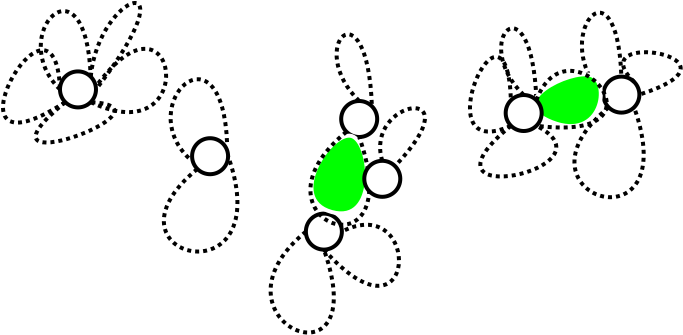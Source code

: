 <?xml version="1.0" encoding="UTF-8"?>
<dia:diagram xmlns:dia="http://www.lysator.liu.se/~alla/dia/">
  <dia:layer name="Background" visible="true" active="true">
    <dia:object type="Standard - Ellipse" version="0" id="O0">
      <dia:attribute name="obj_pos">
        <dia:point val="32.21,17.23"/>
      </dia:attribute>
      <dia:attribute name="obj_bb">
        <dia:rectangle val="32.11,17.13;34.11,19.13"/>
      </dia:attribute>
      <dia:attribute name="elem_corner">
        <dia:point val="32.21,17.23"/>
      </dia:attribute>
      <dia:attribute name="elem_width">
        <dia:real val="1.8"/>
      </dia:attribute>
      <dia:attribute name="elem_height">
        <dia:real val="1.8"/>
      </dia:attribute>
      <dia:attribute name="border_width">
        <dia:real val="0.2"/>
      </dia:attribute>
      <dia:attribute name="aspect">
        <dia:enum val="2"/>
      </dia:attribute>
    </dia:object>
    <dia:object type="Standard - Ellipse" version="0" id="O1">
      <dia:attribute name="obj_pos">
        <dia:point val="19.915,10.12"/>
      </dia:attribute>
      <dia:attribute name="obj_bb">
        <dia:rectangle val="19.815,10.02;21.815,12.02"/>
      </dia:attribute>
      <dia:attribute name="elem_corner">
        <dia:point val="19.915,10.12"/>
      </dia:attribute>
      <dia:attribute name="elem_width">
        <dia:real val="1.8"/>
      </dia:attribute>
      <dia:attribute name="elem_height">
        <dia:real val="1.8"/>
      </dia:attribute>
      <dia:attribute name="border_width">
        <dia:real val="0.2"/>
      </dia:attribute>
      <dia:attribute name="aspect">
        <dia:enum val="2"/>
      </dia:attribute>
    </dia:object>
    <dia:object type="Standard - Ellipse" version="0" id="O2">
      <dia:attribute name="obj_pos">
        <dia:point val="26.52,13.46"/>
      </dia:attribute>
      <dia:attribute name="obj_bb">
        <dia:rectangle val="26.42,13.36;28.42,15.36"/>
      </dia:attribute>
      <dia:attribute name="elem_corner">
        <dia:point val="26.52,13.46"/>
      </dia:attribute>
      <dia:attribute name="elem_width">
        <dia:real val="1.8"/>
      </dia:attribute>
      <dia:attribute name="elem_height">
        <dia:real val="1.8"/>
      </dia:attribute>
      <dia:attribute name="border_width">
        <dia:real val="0.2"/>
      </dia:attribute>
      <dia:attribute name="aspect">
        <dia:enum val="2"/>
      </dia:attribute>
    </dia:object>
    <dia:object type="Standard - Ellipse" version="0" id="O3">
      <dia:attribute name="obj_pos">
        <dia:point val="33.975,11.6"/>
      </dia:attribute>
      <dia:attribute name="obj_bb">
        <dia:rectangle val="33.875,11.5;35.875,13.5"/>
      </dia:attribute>
      <dia:attribute name="elem_corner">
        <dia:point val="33.975,11.6"/>
      </dia:attribute>
      <dia:attribute name="elem_width">
        <dia:real val="1.8"/>
      </dia:attribute>
      <dia:attribute name="elem_height">
        <dia:real val="1.8"/>
      </dia:attribute>
      <dia:attribute name="border_width">
        <dia:real val="0.2"/>
      </dia:attribute>
      <dia:attribute name="aspect">
        <dia:enum val="2"/>
      </dia:attribute>
    </dia:object>
    <dia:object type="Standard - Ellipse" version="0" id="O4">
      <dia:attribute name="obj_pos">
        <dia:point val="47.085,10.38"/>
      </dia:attribute>
      <dia:attribute name="obj_bb">
        <dia:rectangle val="46.985,10.28;48.985,12.28"/>
      </dia:attribute>
      <dia:attribute name="elem_corner">
        <dia:point val="47.085,10.38"/>
      </dia:attribute>
      <dia:attribute name="elem_width">
        <dia:real val="1.8"/>
      </dia:attribute>
      <dia:attribute name="elem_height">
        <dia:real val="1.8"/>
      </dia:attribute>
      <dia:attribute name="border_width">
        <dia:real val="0.2"/>
      </dia:attribute>
      <dia:attribute name="aspect">
        <dia:enum val="2"/>
      </dia:attribute>
    </dia:object>
    <dia:object type="Standard - Beziergon" version="0" id="O5">
      <dia:attribute name="obj_pos">
        <dia:point val="33.5,17.15"/>
      </dia:attribute>
      <dia:attribute name="obj_bb">
        <dia:rectangle val="32.389,13.232;35.368,17.319"/>
      </dia:attribute>
      <dia:attribute name="bez_points">
        <dia:point val="33.5,17.15"/>
        <dia:point val="35.85,17.8"/>
        <dia:point val="35.5,13.65"/>
        <dia:point val="34.5,13.35"/>
        <dia:point val="33.5,13.05"/>
        <dia:point val="31.15,16.5"/>
      </dia:attribute>
      <dia:attribute name="corner_types">
        <dia:enum val="27446144"/>
        <dia:enum val="0"/>
        <dia:enum val="0"/>
      </dia:attribute>
      <dia:attribute name="line_color">
        <dia:color val="#ffffff"/>
      </dia:attribute>
      <dia:attribute name="line_width">
        <dia:real val="0.2"/>
      </dia:attribute>
      <dia:attribute name="inner_color">
        <dia:color val="#00ff00"/>
      </dia:attribute>
      <dia:attribute name="show_background">
        <dia:boolean val="true"/>
      </dia:attribute>
    </dia:object>
    <dia:object type="Standard - BezierLine" version="0" id="O6">
      <dia:attribute name="obj_pos">
        <dia:point val="47.349,11.916"/>
      </dia:attribute>
      <dia:attribute name="obj_bb">
        <dia:rectangle val="45.538,11.776;49.201,16.51"/>
      </dia:attribute>
      <dia:attribute name="bez_points">
        <dia:point val="47.349,11.916"/>
        <dia:point val="41.964,16.336"/>
        <dia:point val="51.25,19.3"/>
        <dia:point val="48.621,11.916"/>
      </dia:attribute>
      <dia:attribute name="corner_types">
        <dia:enum val="0"/>
        <dia:enum val="0"/>
      </dia:attribute>
      <dia:attribute name="line_width">
        <dia:real val="0.2"/>
      </dia:attribute>
      <dia:attribute name="line_style">
        <dia:enum val="4"/>
      </dia:attribute>
      <dia:attribute name="dashlength">
        <dia:real val="2"/>
      </dia:attribute>
      <dia:connections>
        <dia:connection handle="0" to="O4" connection="5"/>
        <dia:connection handle="3" to="O4" connection="7"/>
      </dia:connections>
    </dia:object>
    <dia:object type="Standard - BezierLine" version="0" id="O7">
      <dia:attribute name="obj_pos">
        <dia:point val="42.464,12.836"/>
      </dia:attribute>
      <dia:attribute name="obj_bb">
        <dia:rectangle val="40.831,12.696;44.831,15.474"/>
      </dia:attribute>
      <dia:attribute name="bez_points">
        <dia:point val="42.464,12.836"/>
        <dia:point val="37.079,17.256"/>
        <dia:point val="47.95,15"/>
        <dia:point val="43.736,12.836"/>
      </dia:attribute>
      <dia:attribute name="corner_types">
        <dia:enum val="0"/>
        <dia:enum val="0"/>
      </dia:attribute>
      <dia:attribute name="line_width">
        <dia:real val="0.2"/>
      </dia:attribute>
      <dia:attribute name="line_style">
        <dia:enum val="4"/>
      </dia:attribute>
      <dia:attribute name="dashlength">
        <dia:real val="2"/>
      </dia:attribute>
      <dia:connections>
        <dia:connection handle="0" to="O26" connection="5"/>
        <dia:connection handle="3" to="O26" connection="7"/>
      </dia:connections>
    </dia:object>
    <dia:object type="Standard - BezierLine" version="0" id="O8">
      <dia:attribute name="obj_pos">
        <dia:point val="32.21,18.13"/>
      </dia:attribute>
      <dia:attribute name="obj_bb">
        <dia:rectangle val="30.346,17.989;33.707,23.277"/>
      </dia:attribute>
      <dia:attribute name="bez_points">
        <dia:point val="32.21,18.13"/>
        <dia:point val="26.825,22.55"/>
        <dia:point val="35.739,26.414"/>
        <dia:point val="33.11,19.03"/>
      </dia:attribute>
      <dia:attribute name="corner_types">
        <dia:enum val="0"/>
        <dia:enum val="0"/>
      </dia:attribute>
      <dia:attribute name="line_width">
        <dia:real val="0.2"/>
      </dia:attribute>
      <dia:attribute name="line_style">
        <dia:enum val="4"/>
      </dia:attribute>
      <dia:attribute name="dashlength">
        <dia:real val="2"/>
      </dia:attribute>
      <dia:connections>
        <dia:connection handle="0" to="O0" connection="3"/>
        <dia:connection handle="3" to="O0" connection="6"/>
      </dia:connections>
    </dia:object>
    <dia:object type="Standard - BezierLine" version="0" id="O9">
      <dia:attribute name="obj_pos">
        <dia:point val="34.239,13.136"/>
      </dia:attribute>
      <dia:attribute name="obj_bb">
        <dia:rectangle val="32.336,12.996;35.485,17.888"/>
      </dia:attribute>
      <dia:attribute name="bez_points">
        <dia:point val="34.239,13.136"/>
        <dia:point val="28.854,17.556"/>
        <dia:point val="37.504,20.784"/>
        <dia:point val="34.875,13.4"/>
      </dia:attribute>
      <dia:attribute name="corner_types">
        <dia:enum val="0"/>
        <dia:enum val="0"/>
      </dia:attribute>
      <dia:attribute name="line_width">
        <dia:real val="0.2"/>
      </dia:attribute>
      <dia:attribute name="line_style">
        <dia:enum val="4"/>
      </dia:attribute>
      <dia:attribute name="dashlength">
        <dia:real val="2"/>
      </dia:attribute>
      <dia:connections>
        <dia:connection handle="0" to="O3" connection="5"/>
        <dia:connection handle="3" to="O3" connection="6"/>
      </dia:connections>
    </dia:object>
    <dia:object type="Standard - BezierLine" version="0" id="O10">
      <dia:attribute name="obj_pos">
        <dia:point val="20.179,11.656"/>
      </dia:attribute>
      <dia:attribute name="obj_bb">
        <dia:rectangle val="18.599,11.516;22.738,13.776"/>
      </dia:attribute>
      <dia:attribute name="bez_points">
        <dia:point val="20.179,11.656"/>
        <dia:point val="14.794,16.076"/>
        <dia:point val="26.2,11.9"/>
        <dia:point val="21.451,11.656"/>
      </dia:attribute>
      <dia:attribute name="corner_types">
        <dia:enum val="0"/>
        <dia:enum val="0"/>
      </dia:attribute>
      <dia:attribute name="line_width">
        <dia:real val="0.2"/>
      </dia:attribute>
      <dia:attribute name="line_style">
        <dia:enum val="4"/>
      </dia:attribute>
      <dia:attribute name="dashlength">
        <dia:real val="2"/>
      </dia:attribute>
      <dia:connections>
        <dia:connection handle="0" to="O1" connection="5"/>
        <dia:connection handle="3" to="O1" connection="7"/>
      </dia:connections>
    </dia:object>
    <dia:object type="Standard - BezierLine" version="0" id="O11">
      <dia:attribute name="obj_pos">
        <dia:point val="26.784,14.996"/>
      </dia:attribute>
      <dia:attribute name="obj_bb">
        <dia:rectangle val="25.008,14.232;28.888,19.227"/>
      </dia:attribute>
      <dia:attribute name="bez_points">
        <dia:point val="26.784,14.996"/>
        <dia:point val="21.399,19.416"/>
        <dia:point val="30.949,21.744"/>
        <dia:point val="28.32,14.36"/>
      </dia:attribute>
      <dia:attribute name="corner_types">
        <dia:enum val="0"/>
        <dia:enum val="0"/>
      </dia:attribute>
      <dia:attribute name="line_width">
        <dia:real val="0.2"/>
      </dia:attribute>
      <dia:attribute name="line_style">
        <dia:enum val="4"/>
      </dia:attribute>
      <dia:attribute name="dashlength">
        <dia:real val="2"/>
      </dia:attribute>
      <dia:connections>
        <dia:connection handle="0" to="O2" connection="5"/>
        <dia:connection handle="3" to="O2" connection="4"/>
      </dia:connections>
    </dia:object>
    <dia:object type="Standard - BezierLine" version="0" id="O12">
      <dia:attribute name="obj_pos">
        <dia:point val="34.875,11.6"/>
      </dia:attribute>
      <dia:attribute name="obj_bb">
        <dia:rectangle val="33.646,8.164;35.615,11.967"/>
      </dia:attribute>
      <dia:attribute name="bez_points">
        <dia:point val="34.875,11.6"/>
        <dia:point val="32.1,8.9"/>
        <dia:point val="35.286,5.564"/>
        <dia:point val="35.511,11.864"/>
      </dia:attribute>
      <dia:attribute name="corner_types">
        <dia:enum val="0"/>
        <dia:enum val="0"/>
      </dia:attribute>
      <dia:attribute name="line_width">
        <dia:real val="0.2"/>
      </dia:attribute>
      <dia:attribute name="line_style">
        <dia:enum val="4"/>
      </dia:attribute>
      <dia:attribute name="dashlength">
        <dia:real val="2"/>
      </dia:attribute>
      <dia:connections>
        <dia:connection handle="0" to="O3" connection="1"/>
        <dia:connection handle="3" to="O3" connection="2"/>
      </dia:connections>
    </dia:object>
    <dia:object type="Standard - BezierLine" version="0" id="O13">
      <dia:attribute name="obj_pos">
        <dia:point val="43.1,11.3"/>
      </dia:attribute>
      <dia:attribute name="obj_bb">
        <dia:rectangle val="41.871,7.864;43.84,11.667"/>
      </dia:attribute>
      <dia:attribute name="bez_points">
        <dia:point val="43.1,11.3"/>
        <dia:point val="40.325,8.6"/>
        <dia:point val="43.511,5.264"/>
        <dia:point val="43.736,11.564"/>
      </dia:attribute>
      <dia:attribute name="corner_types">
        <dia:enum val="0"/>
        <dia:enum val="0"/>
      </dia:attribute>
      <dia:attribute name="line_width">
        <dia:real val="0.2"/>
      </dia:attribute>
      <dia:attribute name="line_style">
        <dia:enum val="4"/>
      </dia:attribute>
      <dia:attribute name="dashlength">
        <dia:real val="2"/>
      </dia:attribute>
      <dia:connections>
        <dia:connection handle="0" to="O26" connection="1"/>
        <dia:connection handle="3" to="O26" connection="2"/>
      </dia:connections>
    </dia:object>
    <dia:object type="Standard - BezierLine" version="0" id="O14">
      <dia:attribute name="obj_pos">
        <dia:point val="26.35,14.45"/>
      </dia:attribute>
      <dia:attribute name="obj_bb">
        <dia:rectangle val="25.346,10.41;28.379,14.591"/>
      </dia:attribute>
      <dia:attribute name="bez_points">
        <dia:point val="26.35,14.45"/>
        <dia:point val="23.575,11.75"/>
        <dia:point val="28.05,7.48"/>
        <dia:point val="28.275,13.78"/>
      </dia:attribute>
      <dia:attribute name="corner_types">
        <dia:enum val="0"/>
        <dia:enum val="0"/>
      </dia:attribute>
      <dia:attribute name="line_width">
        <dia:real val="0.2"/>
      </dia:attribute>
      <dia:attribute name="line_style">
        <dia:enum val="4"/>
      </dia:attribute>
      <dia:attribute name="dashlength">
        <dia:real val="2"/>
      </dia:attribute>
    </dia:object>
    <dia:object type="Standard - BezierLine" version="0" id="O15">
      <dia:attribute name="obj_pos">
        <dia:point val="19.915,11.02"/>
      </dia:attribute>
      <dia:attribute name="obj_bb">
        <dia:rectangle val="18.853,7.003;21.555,11.161"/>
      </dia:attribute>
      <dia:attribute name="bez_points">
        <dia:point val="19.915,11.02"/>
        <dia:point val="17.14,8.32"/>
        <dia:point val="21.226,4.084"/>
        <dia:point val="21.451,10.384"/>
      </dia:attribute>
      <dia:attribute name="corner_types">
        <dia:enum val="0"/>
        <dia:enum val="0"/>
      </dia:attribute>
      <dia:attribute name="line_width">
        <dia:real val="0.2"/>
      </dia:attribute>
      <dia:attribute name="line_style">
        <dia:enum val="4"/>
      </dia:attribute>
      <dia:attribute name="dashlength">
        <dia:real val="2"/>
      </dia:attribute>
      <dia:connections>
        <dia:connection handle="0" to="O1" connection="3"/>
        <dia:connection handle="3" to="O1" connection="2"/>
      </dia:connections>
    </dia:object>
    <dia:object type="Standard - BezierLine" version="0" id="O16">
      <dia:attribute name="obj_pos">
        <dia:point val="47.085,11.28"/>
      </dia:attribute>
      <dia:attribute name="obj_bb">
        <dia:rectangle val="45.91,7.084;48.089,11.421"/>
      </dia:attribute>
      <dia:attribute name="bez_points">
        <dia:point val="47.085,11.28"/>
        <dia:point val="44.31,8.58"/>
        <dia:point val="47.76,4.08"/>
        <dia:point val="47.985,10.38"/>
      </dia:attribute>
      <dia:attribute name="corner_types">
        <dia:enum val="0"/>
        <dia:enum val="0"/>
      </dia:attribute>
      <dia:attribute name="line_width">
        <dia:real val="0.2"/>
      </dia:attribute>
      <dia:attribute name="line_style">
        <dia:enum val="4"/>
      </dia:attribute>
      <dia:attribute name="dashlength">
        <dia:real val="2"/>
      </dia:attribute>
      <dia:connections>
        <dia:connection handle="0" to="O4" connection="3"/>
        <dia:connection handle="3" to="O4" connection="1"/>
      </dia:connections>
    </dia:object>
    <dia:object type="Standard - BezierLine" version="0" id="O17">
      <dia:attribute name="obj_pos">
        <dia:point val="33.11,19.03"/>
      </dia:attribute>
      <dia:attribute name="obj_bb">
        <dia:rectangle val="32.969,17.688;36.965,20.941"/>
      </dia:attribute>
      <dia:attribute name="bez_points">
        <dia:point val="33.11,19.03"/>
        <dia:point val="37.85,24.35"/>
        <dia:point val="38.05,16.05"/>
        <dia:point val="34.01,18.13"/>
      </dia:attribute>
      <dia:attribute name="corner_types">
        <dia:enum val="0"/>
        <dia:enum val="0"/>
      </dia:attribute>
      <dia:attribute name="line_width">
        <dia:real val="0.2"/>
      </dia:attribute>
      <dia:attribute name="line_style">
        <dia:enum val="4"/>
      </dia:attribute>
      <dia:attribute name="dashlength">
        <dia:real val="2"/>
      </dia:attribute>
      <dia:connections>
        <dia:connection handle="0" to="O0" connection="6"/>
        <dia:connection handle="3" to="O0" connection="4"/>
      </dia:connections>
    </dia:object>
    <dia:object type="Standard - BezierLine" version="0" id="O18">
      <dia:attribute name="obj_pos">
        <dia:point val="36.03,14.59"/>
      </dia:attribute>
      <dia:attribute name="obj_bb">
        <dia:rectangle val="35.821,11.857;38.263,14.995"/>
      </dia:attribute>
      <dia:attribute name="bez_points">
        <dia:point val="36.03,14.59"/>
        <dia:point val="35.08,11.54"/>
        <dia:point val="40.75,10.55"/>
        <dia:point val="36.666,14.854"/>
      </dia:attribute>
      <dia:attribute name="corner_types">
        <dia:enum val="0"/>
        <dia:enum val="0"/>
      </dia:attribute>
      <dia:attribute name="line_width">
        <dia:real val="0.2"/>
      </dia:attribute>
      <dia:attribute name="line_style">
        <dia:enum val="4"/>
      </dia:attribute>
      <dia:attribute name="dashlength">
        <dia:real val="2"/>
      </dia:attribute>
      <dia:connections>
        <dia:connection handle="0" to="O27" connection="1"/>
        <dia:connection handle="3" to="O27" connection="2"/>
      </dia:connections>
    </dia:object>
    <dia:object type="Standard - BezierLine" version="0" id="O19">
      <dia:attribute name="obj_pos">
        <dia:point val="48.621,10.644"/>
      </dia:attribute>
      <dia:attribute name="obj_bb">
        <dia:rectangle val="47.972,9.06;51.051,11.406"/>
      </dia:attribute>
      <dia:attribute name="bez_points">
        <dia:point val="48.621,10.644"/>
        <dia:point val="45.846,7.944"/>
        <dia:point val="54.8,9.4"/>
        <dia:point val="48.885,11.28"/>
      </dia:attribute>
      <dia:attribute name="corner_types">
        <dia:enum val="0"/>
        <dia:enum val="0"/>
      </dia:attribute>
      <dia:attribute name="line_width">
        <dia:real val="0.2"/>
      </dia:attribute>
      <dia:attribute name="line_style">
        <dia:enum val="4"/>
      </dia:attribute>
      <dia:attribute name="dashlength">
        <dia:real val="2"/>
      </dia:attribute>
      <dia:connections>
        <dia:connection handle="0" to="O4" connection="2"/>
        <dia:connection handle="3" to="O4" connection="4"/>
      </dia:connections>
    </dia:object>
    <dia:object type="Standard - BezierLine" version="0" id="O20">
      <dia:attribute name="obj_pos">
        <dia:point val="20.179,11.656"/>
      </dia:attribute>
      <dia:attribute name="obj_bb">
        <dia:rectangle val="16.965,8.959;20.317,12.78"/>
      </dia:attribute>
      <dia:attribute name="bez_points">
        <dia:point val="20.179,11.656"/>
        <dia:point val="13.45,16"/>
        <dia:point val="19.69,4.72"/>
        <dia:point val="19.915,11.02"/>
      </dia:attribute>
      <dia:attribute name="corner_types">
        <dia:enum val="0"/>
        <dia:enum val="0"/>
      </dia:attribute>
      <dia:attribute name="line_width">
        <dia:real val="0.2"/>
      </dia:attribute>
      <dia:attribute name="line_style">
        <dia:enum val="4"/>
      </dia:attribute>
      <dia:attribute name="dashlength">
        <dia:real val="2"/>
      </dia:attribute>
      <dia:connections>
        <dia:connection handle="0" to="O1" connection="5"/>
        <dia:connection handle="3" to="O1" connection="3"/>
      </dia:connections>
    </dia:object>
    <dia:object type="Standard - BezierLine" version="0" id="O21">
      <dia:attribute name="obj_pos">
        <dia:point val="42.464,12.836"/>
      </dia:attribute>
      <dia:attribute name="obj_bb">
        <dia:rectangle val="40.313,9.293;42.596,13.229"/>
      </dia:attribute>
      <dia:attribute name="bez_points">
        <dia:point val="42.464,12.836"/>
        <dia:point val="37.964,14.886"/>
        <dia:point val="42.239,5.264"/>
        <dia:point val="42.464,11.564"/>
      </dia:attribute>
      <dia:attribute name="corner_types">
        <dia:enum val="0"/>
        <dia:enum val="0"/>
      </dia:attribute>
      <dia:attribute name="line_width">
        <dia:real val="0.2"/>
      </dia:attribute>
      <dia:attribute name="line_style">
        <dia:enum val="4"/>
      </dia:attribute>
      <dia:attribute name="dashlength">
        <dia:real val="2"/>
      </dia:attribute>
      <dia:connections>
        <dia:connection handle="0" to="O26" connection="5"/>
        <dia:connection handle="3" to="O26" connection="0"/>
      </dia:connections>
    </dia:object>
    <dia:object type="Standard - BezierLine" version="0" id="O22">
      <dia:attribute name="obj_pos">
        <dia:point val="21.451,11.656"/>
      </dia:attribute>
      <dia:attribute name="obj_bb">
        <dia:rectangle val="21.318,8.891;25.323,12.257"/>
      </dia:attribute>
      <dia:attribute name="bez_points">
        <dia:point val="21.451,11.656"/>
        <dia:point val="27.001,14.306"/>
        <dia:point val="25.838,5.302"/>
        <dia:point val="21.758,10.812"/>
      </dia:attribute>
      <dia:attribute name="corner_types">
        <dia:enum val="0"/>
        <dia:enum val="0"/>
      </dia:attribute>
      <dia:attribute name="line_width">
        <dia:real val="0.2"/>
      </dia:attribute>
      <dia:attribute name="line_style">
        <dia:enum val="4"/>
      </dia:attribute>
      <dia:attribute name="dashlength">
        <dia:real val="2"/>
      </dia:attribute>
      <dia:connections>
        <dia:connection handle="0" to="O1" connection="7"/>
      </dia:connections>
    </dia:object>
    <dia:object type="Standard - BezierLine" version="0" id="O23">
      <dia:attribute name="obj_pos">
        <dia:point val="21.451,10.384"/>
      </dia:attribute>
      <dia:attribute name="obj_bb">
        <dia:rectangle val="21.343,6.599;24.029,11.16"/>
      </dia:attribute>
      <dia:attribute name="bez_points">
        <dia:point val="21.451,10.384"/>
        <dia:point val="21.85,6.15"/>
        <dia:point val="26.65,4.6"/>
        <dia:point val="21.715,11.02"/>
      </dia:attribute>
      <dia:attribute name="corner_types">
        <dia:enum val="0"/>
        <dia:enum val="0"/>
      </dia:attribute>
      <dia:attribute name="line_width">
        <dia:real val="0.2"/>
      </dia:attribute>
      <dia:attribute name="line_style">
        <dia:enum val="4"/>
      </dia:attribute>
      <dia:attribute name="dashlength">
        <dia:real val="2"/>
      </dia:attribute>
      <dia:connections>
        <dia:connection handle="0" to="O1" connection="2"/>
        <dia:connection handle="3" to="O1" connection="4"/>
      </dia:connections>
    </dia:object>
    <dia:object type="Standard - Beziergon" version="0" id="O24">
      <dia:attribute name="obj_pos">
        <dia:point val="44.516,12.658"/>
      </dia:attribute>
      <dia:attribute name="obj_bb">
        <dia:rectangle val="43.508,10.164;47.056,12.956"/>
      </dia:attribute>
      <dia:attribute name="bez_points">
        <dia:point val="44.516,12.658"/>
        <dia:point val="47.05,13.65"/>
        <dia:point val="47.45,10.6"/>
        <dia:point val="46.45,10.3"/>
        <dia:point val="45.45,10"/>
        <dia:point val="41.982,11.667"/>
      </dia:attribute>
      <dia:attribute name="corner_types">
        <dia:enum val="27446144"/>
        <dia:enum val="0"/>
        <dia:enum val="0"/>
      </dia:attribute>
      <dia:attribute name="line_color">
        <dia:color val="#ffffff"/>
      </dia:attribute>
      <dia:attribute name="line_width">
        <dia:real val="0.2"/>
      </dia:attribute>
      <dia:attribute name="inner_color">
        <dia:color val="#00ff00"/>
      </dia:attribute>
      <dia:attribute name="show_background">
        <dia:boolean val="true"/>
      </dia:attribute>
    </dia:object>
    <dia:object type="Standard - BezierLine" version="0" id="O25">
      <dia:attribute name="obj_pos">
        <dia:point val="43.736,11.564"/>
      </dia:attribute>
      <dia:attribute name="obj_bb">
        <dia:rectangle val="43.608,9.992;47.353,13.026"/>
      </dia:attribute>
      <dia:attribute name="bez_points">
        <dia:point val="43.736,11.564"/>
        <dia:point val="45.3,7.3"/>
        <dia:point val="50.8,13.75"/>
        <dia:point val="43.736,12.836"/>
      </dia:attribute>
      <dia:attribute name="corner_types">
        <dia:enum val="0"/>
        <dia:enum val="0"/>
      </dia:attribute>
      <dia:attribute name="line_width">
        <dia:real val="0.2"/>
      </dia:attribute>
      <dia:attribute name="line_style">
        <dia:enum val="4"/>
      </dia:attribute>
      <dia:attribute name="dashlength">
        <dia:real val="2"/>
      </dia:attribute>
      <dia:connections>
        <dia:connection handle="0" to="O26" connection="2"/>
        <dia:connection handle="3" to="O26" connection="7"/>
      </dia:connections>
    </dia:object>
    <dia:object type="Standard - Ellipse" version="0" id="O26">
      <dia:attribute name="obj_pos">
        <dia:point val="42.2,11.3"/>
      </dia:attribute>
      <dia:attribute name="obj_bb">
        <dia:rectangle val="42.1,11.2;44.1,13.2"/>
      </dia:attribute>
      <dia:attribute name="elem_corner">
        <dia:point val="42.2,11.3"/>
      </dia:attribute>
      <dia:attribute name="elem_width">
        <dia:real val="1.8"/>
      </dia:attribute>
      <dia:attribute name="elem_height">
        <dia:real val="1.8"/>
      </dia:attribute>
      <dia:attribute name="border_width">
        <dia:real val="0.2"/>
      </dia:attribute>
      <dia:attribute name="aspect">
        <dia:enum val="2"/>
      </dia:attribute>
    </dia:object>
    <dia:object type="Standard - Ellipse" version="0" id="O27">
      <dia:attribute name="obj_pos">
        <dia:point val="35.13,14.59"/>
      </dia:attribute>
      <dia:attribute name="obj_bb">
        <dia:rectangle val="35.03,14.49;37.03,16.49"/>
      </dia:attribute>
      <dia:attribute name="elem_corner">
        <dia:point val="35.13,14.59"/>
      </dia:attribute>
      <dia:attribute name="elem_width">
        <dia:real val="1.8"/>
      </dia:attribute>
      <dia:attribute name="elem_height">
        <dia:real val="1.8"/>
      </dia:attribute>
      <dia:attribute name="border_width">
        <dia:real val="0.2"/>
      </dia:attribute>
      <dia:attribute name="aspect">
        <dia:enum val="2"/>
      </dia:attribute>
    </dia:object>
  </dia:layer>
</dia:diagram>
